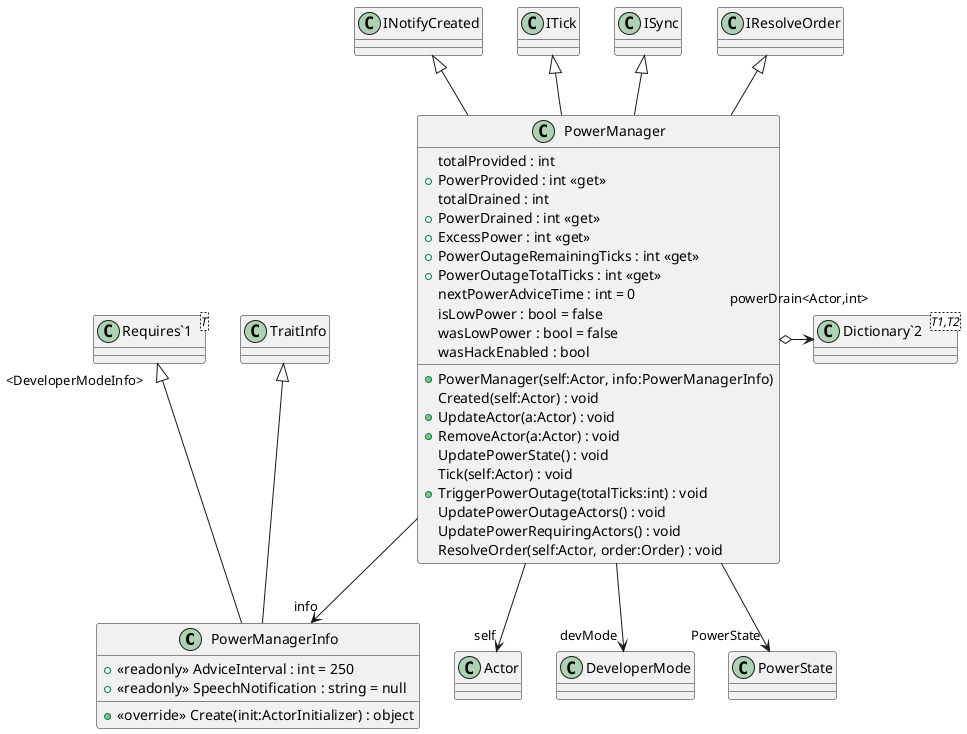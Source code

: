 @startuml
class PowerManagerInfo {
    + <<readonly>> AdviceInterval : int = 250
    + <<readonly>> SpeechNotification : string = null
    + <<override>> Create(init:ActorInitializer) : object
}
class PowerManager {
    totalProvided : int
    + PowerProvided : int <<get>>
    totalDrained : int
    + PowerDrained : int <<get>>
    + ExcessPower : int <<get>>
    + PowerOutageRemainingTicks : int <<get>>
    + PowerOutageTotalTicks : int <<get>>
    nextPowerAdviceTime : int = 0
    isLowPower : bool = false
    wasLowPower : bool = false
    wasHackEnabled : bool
    + PowerManager(self:Actor, info:PowerManagerInfo)
    Created(self:Actor) : void
    + UpdateActor(a:Actor) : void
    + RemoveActor(a:Actor) : void
    UpdatePowerState() : void
    Tick(self:Actor) : void
    + TriggerPowerOutage(totalTicks:int) : void
    UpdatePowerOutageActors() : void
    UpdatePowerRequiringActors() : void
    ResolveOrder(self:Actor, order:Order) : void
}
class "Requires`1"<T> {
}
class "Dictionary`2"<T1,T2> {
}
TraitInfo <|-- PowerManagerInfo
"Requires`1" "<DeveloperModeInfo>" <|-- PowerManagerInfo
INotifyCreated <|-- PowerManager
ITick <|-- PowerManager
ISync <|-- PowerManager
IResolveOrder <|-- PowerManager
PowerManager --> "self" Actor
PowerManager --> "info" PowerManagerInfo
PowerManager --> "devMode" DeveloperMode
PowerManager o-> "powerDrain<Actor,int>" "Dictionary`2"
PowerManager --> "PowerState" PowerState
@enduml
